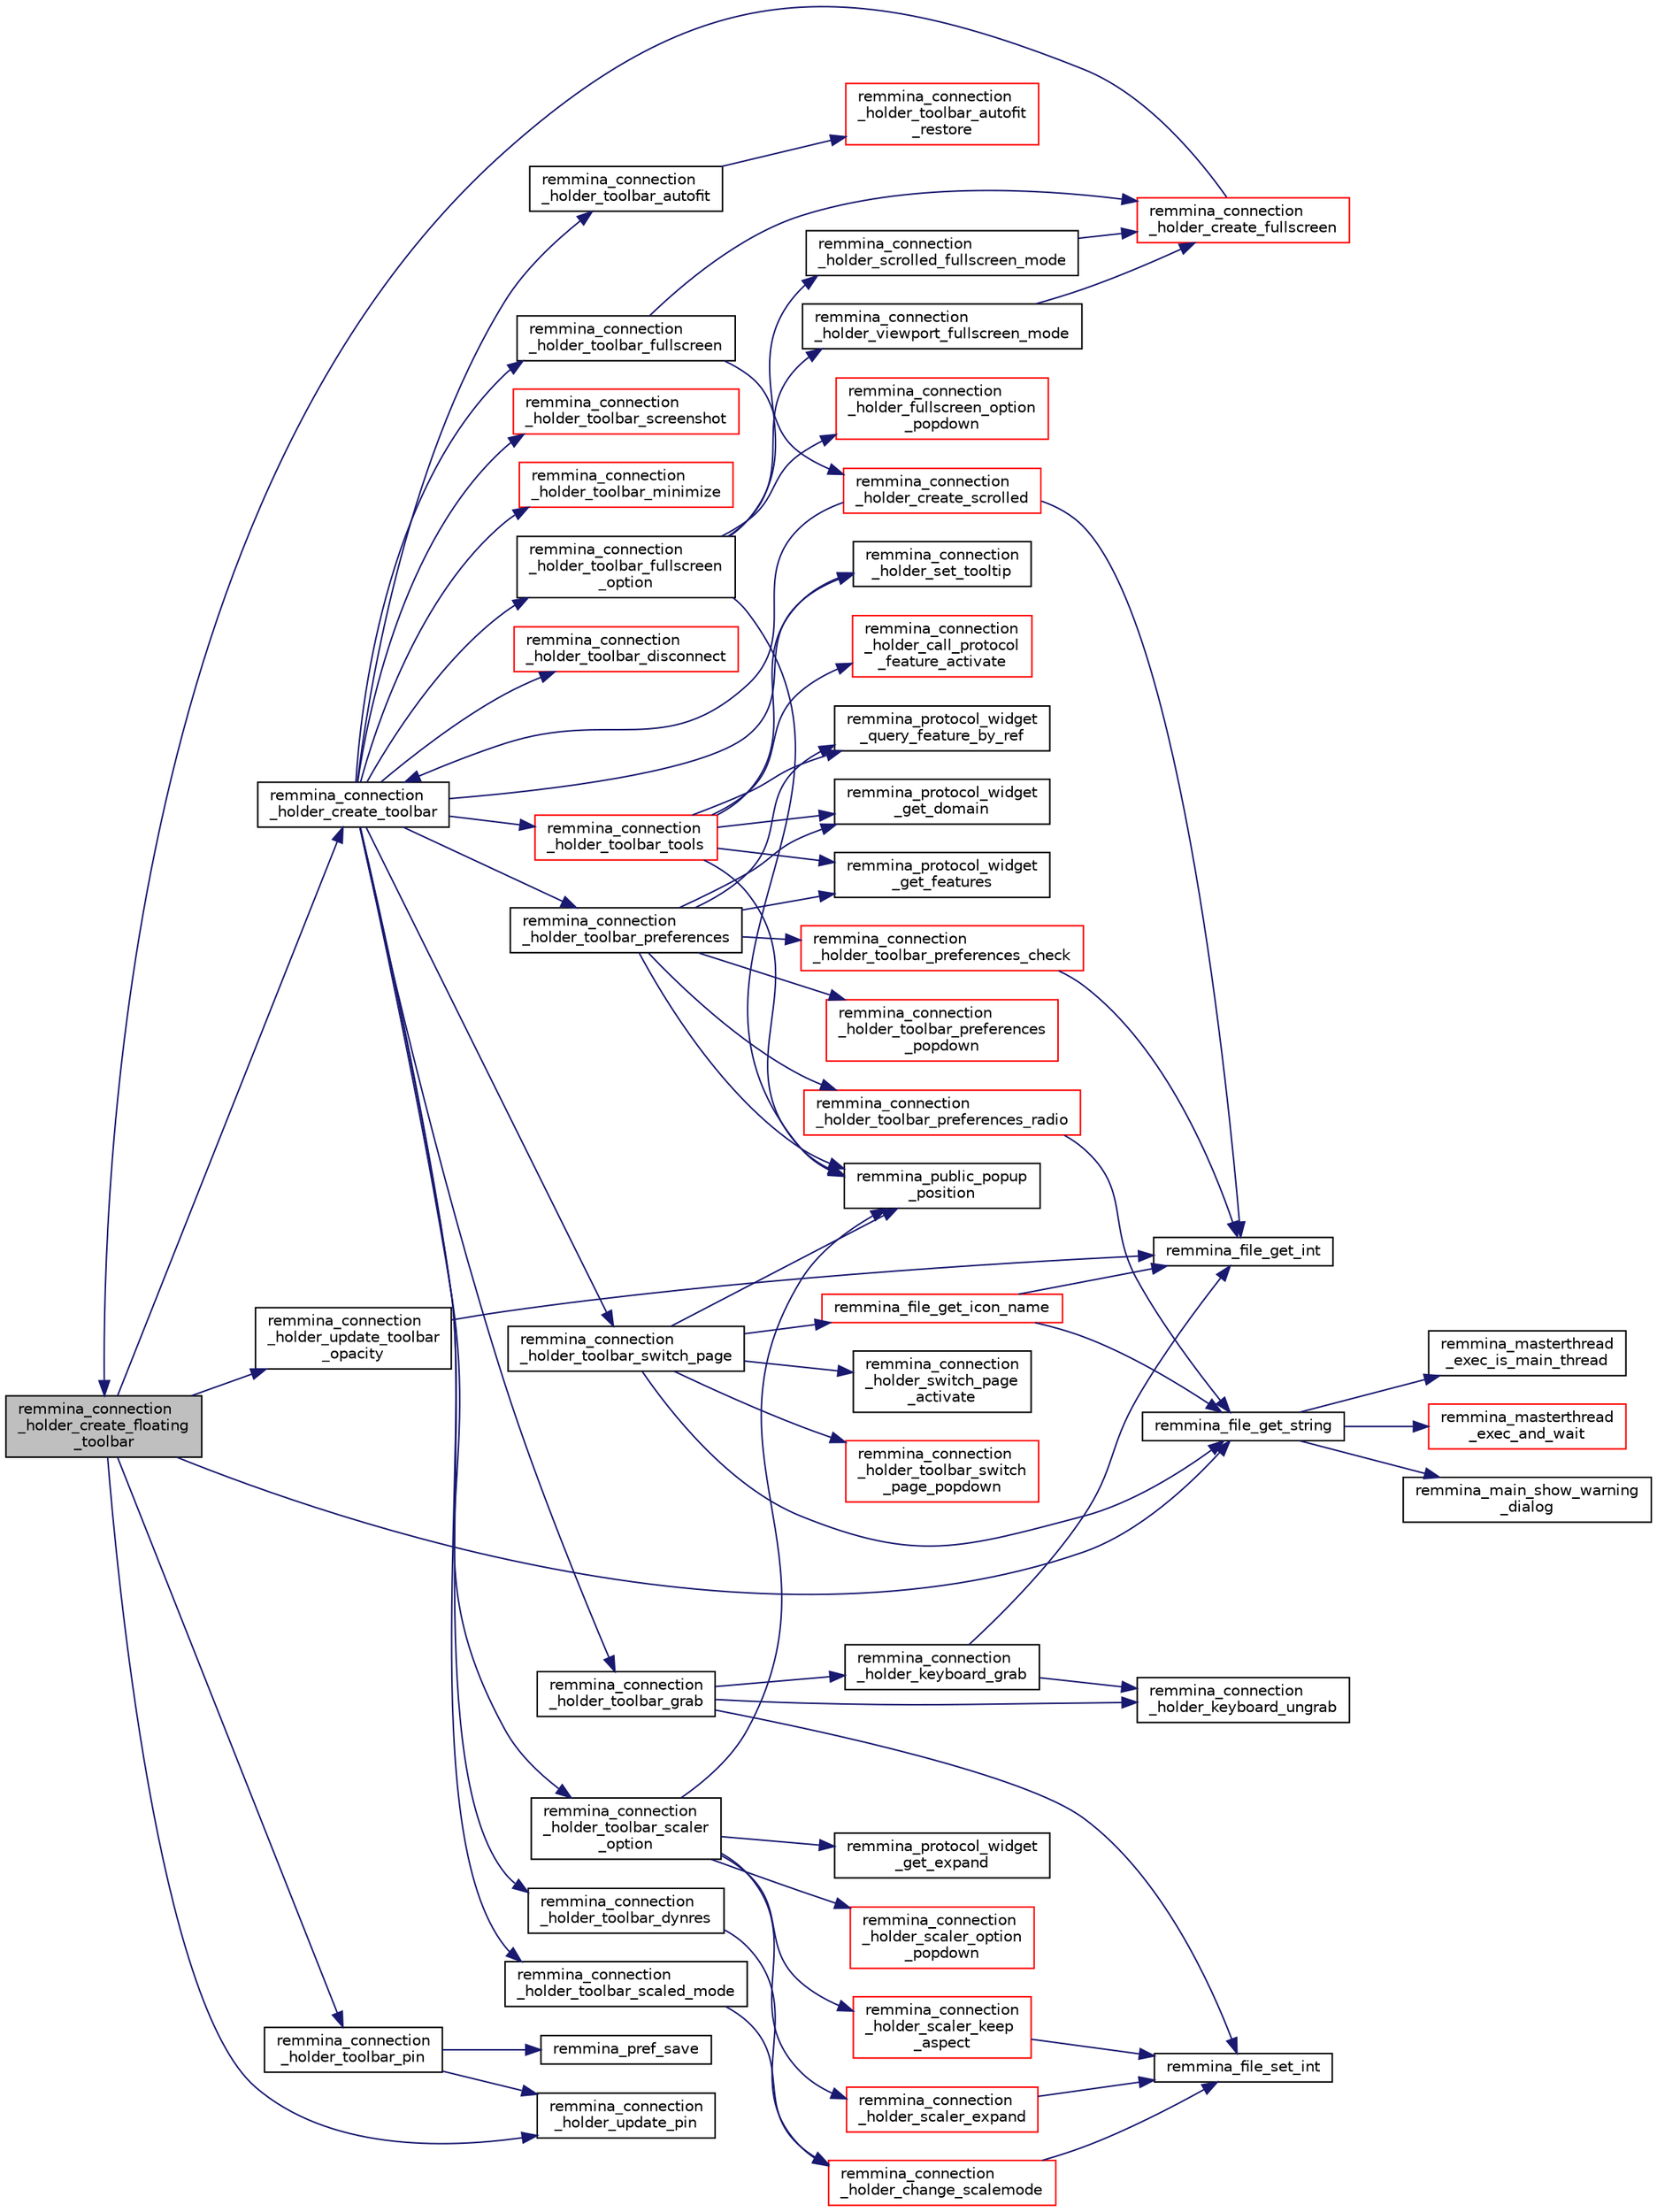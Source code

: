 digraph "remmina_connection_holder_create_floating_toolbar"
{
  edge [fontname="Helvetica",fontsize="10",labelfontname="Helvetica",labelfontsize="10"];
  node [fontname="Helvetica",fontsize="10",shape=record];
  rankdir="LR";
  Node1627 [label="remmina_connection\l_holder_create_floating\l_toolbar",height=0.2,width=0.4,color="black", fillcolor="grey75", style="filled", fontcolor="black"];
  Node1627 -> Node1628 [color="midnightblue",fontsize="10",style="solid",fontname="Helvetica"];
  Node1628 [label="remmina_connection\l_holder_create_toolbar",height=0.2,width=0.4,color="black", fillcolor="white", style="filled",URL="$remmina__connection__window_8c.html#af8138da72278e9e9000276e08a6fd984"];
  Node1628 -> Node1629 [color="midnightblue",fontsize="10",style="solid",fontname="Helvetica"];
  Node1629 [label="remmina_connection\l_holder_set_tooltip",height=0.2,width=0.4,color="black", fillcolor="white", style="filled",URL="$remmina__connection__window_8c.html#ac8196ece2700e66594020189362bd404"];
  Node1628 -> Node1630 [color="midnightblue",fontsize="10",style="solid",fontname="Helvetica"];
  Node1630 [label="remmina_connection\l_holder_toolbar_autofit",height=0.2,width=0.4,color="black", fillcolor="white", style="filled",URL="$remmina__connection__window_8c.html#ac679e10d8be64d56ed13043dd4df7d1c"];
  Node1630 -> Node1631 [color="midnightblue",fontsize="10",style="solid",fontname="Helvetica"];
  Node1631 [label="remmina_connection\l_holder_toolbar_autofit\l_restore",height=0.2,width=0.4,color="red", fillcolor="white", style="filled",URL="$remmina__connection__window_8c.html#a92a6aa97bc751b0c096583a66351ada1"];
  Node1628 -> Node1640 [color="midnightblue",fontsize="10",style="solid",fontname="Helvetica"];
  Node1640 [label="remmina_connection\l_holder_toolbar_fullscreen",height=0.2,width=0.4,color="black", fillcolor="white", style="filled",URL="$remmina__connection__window_8c.html#a02ac20f50f1b7b816bd7208127efdbee"];
  Node1640 -> Node1641 [color="midnightblue",fontsize="10",style="solid",fontname="Helvetica"];
  Node1641 [label="remmina_connection\l_holder_create_fullscreen",height=0.2,width=0.4,color="red", fillcolor="white", style="filled",URL="$remmina__connection__window_8c.html#ae67ca4d276339723c1ff87fc224eaccf"];
  Node1641 -> Node1627 [color="midnightblue",fontsize="10",style="solid",fontname="Helvetica"];
  Node1640 -> Node1752 [color="midnightblue",fontsize="10",style="solid",fontname="Helvetica"];
  Node1752 [label="remmina_connection\l_holder_create_scrolled",height=0.2,width=0.4,color="red", fillcolor="white", style="filled",URL="$remmina__connection__window_8c.html#a57b3656c37df65d276ddd50a16906dc7"];
  Node1752 -> Node1639 [color="midnightblue",fontsize="10",style="solid",fontname="Helvetica"];
  Node1639 [label="remmina_file_get_int",height=0.2,width=0.4,color="black", fillcolor="white", style="filled",URL="$remmina__file_8c.html#a4884356c195dcfb4ceacf641a1e74e66"];
  Node1752 -> Node1628 [color="midnightblue",fontsize="10",style="solid",fontname="Helvetica"];
  Node1628 -> Node1849 [color="midnightblue",fontsize="10",style="solid",fontname="Helvetica"];
  Node1849 [label="remmina_connection\l_holder_toolbar_fullscreen\l_option",height=0.2,width=0.4,color="black", fillcolor="white", style="filled",URL="$remmina__connection__window_8c.html#a1415cdcbed0e6fe9a7978586bf132207"];
  Node1849 -> Node1850 [color="midnightblue",fontsize="10",style="solid",fontname="Helvetica"];
  Node1850 [label="remmina_connection\l_holder_viewport_fullscreen_mode",height=0.2,width=0.4,color="black", fillcolor="white", style="filled",URL="$remmina__connection__window_8c.html#a0e99d0ff8c39f2c6de508eee9ef498c5"];
  Node1850 -> Node1641 [color="midnightblue",fontsize="10",style="solid",fontname="Helvetica"];
  Node1849 -> Node1851 [color="midnightblue",fontsize="10",style="solid",fontname="Helvetica"];
  Node1851 [label="remmina_connection\l_holder_scrolled_fullscreen_mode",height=0.2,width=0.4,color="black", fillcolor="white", style="filled",URL="$remmina__connection__window_8c.html#aa25cae5c0e15e13b817b925e42a044a9"];
  Node1851 -> Node1641 [color="midnightblue",fontsize="10",style="solid",fontname="Helvetica"];
  Node1849 -> Node1852 [color="midnightblue",fontsize="10",style="solid",fontname="Helvetica"];
  Node1852 [label="remmina_connection\l_holder_fullscreen_option\l_popdown",height=0.2,width=0.4,color="red", fillcolor="white", style="filled",URL="$remmina__connection__window_8c.html#ac1e63c7801614664d5da3ecd326a69e8"];
  Node1849 -> Node1853 [color="midnightblue",fontsize="10",style="solid",fontname="Helvetica"];
  Node1853 [label="remmina_public_popup\l_position",height=0.2,width=0.4,color="black", fillcolor="white", style="filled",URL="$remmina__public_8c.html#a92025b5f6512955f9c29608b5451a12c"];
  Node1628 -> Node1854 [color="midnightblue",fontsize="10",style="solid",fontname="Helvetica"];
  Node1854 [label="remmina_connection\l_holder_toolbar_switch_page",height=0.2,width=0.4,color="black", fillcolor="white", style="filled",URL="$remmina__connection__window_8c.html#aefad8c92a20121f0563bfeaf06c25e8e"];
  Node1854 -> Node1680 [color="midnightblue",fontsize="10",style="solid",fontname="Helvetica"];
  Node1680 [label="remmina_file_get_string",height=0.2,width=0.4,color="black", fillcolor="white", style="filled",URL="$remmina__file_8c.html#a8eb1b213d9d08c6ad13683ce05f4355e"];
  Node1680 -> Node1648 [color="midnightblue",fontsize="10",style="solid",fontname="Helvetica"];
  Node1648 [label="remmina_masterthread\l_exec_is_main_thread",height=0.2,width=0.4,color="black", fillcolor="white", style="filled",URL="$remmina__masterthread__exec_8c.html#a3a52e863a3a3da6da6bb5d36c13b7ff4"];
  Node1680 -> Node1649 [color="midnightblue",fontsize="10",style="solid",fontname="Helvetica"];
  Node1649 [label="remmina_masterthread\l_exec_and_wait",height=0.2,width=0.4,color="red", fillcolor="white", style="filled",URL="$remmina__masterthread__exec_8c.html#a14628c2470cac50e87916a70ea05c97d"];
  Node1680 -> Node1655 [color="midnightblue",fontsize="10",style="solid",fontname="Helvetica"];
  Node1655 [label="remmina_main_show_warning\l_dialog",height=0.2,width=0.4,color="black", fillcolor="white", style="filled",URL="$remmina__main_8c.html#ad99b9c0bf2fa8c166a8b4a09e06ffdf7"];
  Node1854 -> Node1689 [color="midnightblue",fontsize="10",style="solid",fontname="Helvetica"];
  Node1689 [label="remmina_file_get_icon_name",height=0.2,width=0.4,color="red", fillcolor="white", style="filled",URL="$remmina__file_8c.html#a2feb8e9e32f3ff4e2fac836e67a77331"];
  Node1689 -> Node1680 [color="midnightblue",fontsize="10",style="solid",fontname="Helvetica"];
  Node1689 -> Node1639 [color="midnightblue",fontsize="10",style="solid",fontname="Helvetica"];
  Node1854 -> Node1855 [color="midnightblue",fontsize="10",style="solid",fontname="Helvetica"];
  Node1855 [label="remmina_connection\l_holder_switch_page\l_activate",height=0.2,width=0.4,color="black", fillcolor="white", style="filled",URL="$remmina__connection__window_8c.html#a7db84f4e2649b46a81df340f10743f7f"];
  Node1854 -> Node1856 [color="midnightblue",fontsize="10",style="solid",fontname="Helvetica"];
  Node1856 [label="remmina_connection\l_holder_toolbar_switch\l_page_popdown",height=0.2,width=0.4,color="red", fillcolor="white", style="filled",URL="$remmina__connection__window_8c.html#ac8c524ed2e2854209d3c88df260e022f"];
  Node1854 -> Node1853 [color="midnightblue",fontsize="10",style="solid",fontname="Helvetica"];
  Node1628 -> Node1857 [color="midnightblue",fontsize="10",style="solid",fontname="Helvetica"];
  Node1857 [label="remmina_connection\l_holder_toolbar_dynres",height=0.2,width=0.4,color="black", fillcolor="white", style="filled",URL="$remmina__connection__window_8c.html#a576e3800c7371f63b27e3832848ac4e5"];
  Node1857 -> Node1858 [color="midnightblue",fontsize="10",style="solid",fontname="Helvetica"];
  Node1858 [label="remmina_connection\l_holder_change_scalemode",height=0.2,width=0.4,color="red", fillcolor="white", style="filled",URL="$remmina__connection__window_8c.html#a5565ebedf82eb9f2d54b7f447b4c930e"];
  Node1858 -> Node1768 [color="midnightblue",fontsize="10",style="solid",fontname="Helvetica"];
  Node1768 [label="remmina_file_set_int",height=0.2,width=0.4,color="black", fillcolor="white", style="filled",URL="$remmina__file_8c.html#af153b0d289ac93f6ecdaa15d5f3b9b8c"];
  Node1628 -> Node1860 [color="midnightblue",fontsize="10",style="solid",fontname="Helvetica"];
  Node1860 [label="remmina_connection\l_holder_toolbar_scaled_mode",height=0.2,width=0.4,color="black", fillcolor="white", style="filled",URL="$remmina__connection__window_8c.html#ad6136dd7c0867a5a5f1c0b0645632ee4"];
  Node1860 -> Node1858 [color="midnightblue",fontsize="10",style="solid",fontname="Helvetica"];
  Node1628 -> Node1861 [color="midnightblue",fontsize="10",style="solid",fontname="Helvetica"];
  Node1861 [label="remmina_connection\l_holder_toolbar_scaler\l_option",height=0.2,width=0.4,color="black", fillcolor="white", style="filled",URL="$remmina__connection__window_8c.html#a7a722d82899ce761356e47de2ac91452"];
  Node1861 -> Node1767 [color="midnightblue",fontsize="10",style="solid",fontname="Helvetica"];
  Node1767 [label="remmina_protocol_widget\l_get_expand",height=0.2,width=0.4,color="black", fillcolor="white", style="filled",URL="$remmina__protocol__widget_8c.html#a25bcb2ae99449624fed6f770218e3d25"];
  Node1861 -> Node1862 [color="midnightblue",fontsize="10",style="solid",fontname="Helvetica"];
  Node1862 [label="remmina_connection\l_holder_scaler_keep\l_aspect",height=0.2,width=0.4,color="red", fillcolor="white", style="filled",URL="$remmina__connection__window_8c.html#a2d6419b0ee62c2730b024152a06bb6bc"];
  Node1862 -> Node1768 [color="midnightblue",fontsize="10",style="solid",fontname="Helvetica"];
  Node1861 -> Node1864 [color="midnightblue",fontsize="10",style="solid",fontname="Helvetica"];
  Node1864 [label="remmina_connection\l_holder_scaler_expand",height=0.2,width=0.4,color="red", fillcolor="white", style="filled",URL="$remmina__connection__window_8c.html#a4495fca1215fef8e8484b7fee38ae996"];
  Node1864 -> Node1768 [color="midnightblue",fontsize="10",style="solid",fontname="Helvetica"];
  Node1861 -> Node1865 [color="midnightblue",fontsize="10",style="solid",fontname="Helvetica"];
  Node1865 [label="remmina_connection\l_holder_scaler_option\l_popdown",height=0.2,width=0.4,color="red", fillcolor="white", style="filled",URL="$remmina__connection__window_8c.html#a40efa9a7d27d7742477d73e7636a3d4e"];
  Node1861 -> Node1853 [color="midnightblue",fontsize="10",style="solid",fontname="Helvetica"];
  Node1628 -> Node1866 [color="midnightblue",fontsize="10",style="solid",fontname="Helvetica"];
  Node1866 [label="remmina_connection\l_holder_toolbar_grab",height=0.2,width=0.4,color="black", fillcolor="white", style="filled",URL="$remmina__connection__window_8c.html#ae505b986ad4b310e51a5e956eae3d2a0"];
  Node1866 -> Node1768 [color="midnightblue",fontsize="10",style="solid",fontname="Helvetica"];
  Node1866 -> Node1734 [color="midnightblue",fontsize="10",style="solid",fontname="Helvetica"];
  Node1734 [label="remmina_connection\l_holder_keyboard_grab",height=0.2,width=0.4,color="black", fillcolor="white", style="filled",URL="$remmina__connection__window_8c.html#a6bcba3905245597b6393bbdc8a210e3d"];
  Node1734 -> Node1639 [color="midnightblue",fontsize="10",style="solid",fontname="Helvetica"];
  Node1734 -> Node1728 [color="midnightblue",fontsize="10",style="solid",fontname="Helvetica"];
  Node1728 [label="remmina_connection\l_holder_keyboard_ungrab",height=0.2,width=0.4,color="black", fillcolor="white", style="filled",URL="$remmina__connection__window_8c.html#af137217cf6ef1ea58f40781f54fd8fe9"];
  Node1866 -> Node1728 [color="midnightblue",fontsize="10",style="solid",fontname="Helvetica"];
  Node1628 -> Node1867 [color="midnightblue",fontsize="10",style="solid",fontname="Helvetica"];
  Node1867 [label="remmina_connection\l_holder_toolbar_preferences",height=0.2,width=0.4,color="black", fillcolor="white", style="filled",URL="$remmina__connection__window_8c.html#a78ec7d6e66d6e6569c1a9a0230c74bc8"];
  Node1867 -> Node1868 [color="midnightblue",fontsize="10",style="solid",fontname="Helvetica"];
  Node1868 [label="remmina_protocol_widget\l_get_domain",height=0.2,width=0.4,color="black", fillcolor="white", style="filled",URL="$remmina__protocol__widget_8c.html#aef28374d0056407bad6204997d2c3bf9"];
  Node1867 -> Node1869 [color="midnightblue",fontsize="10",style="solid",fontname="Helvetica"];
  Node1869 [label="remmina_protocol_widget\l_get_features",height=0.2,width=0.4,color="black", fillcolor="white", style="filled",URL="$remmina__protocol__widget_8c.html#af9b6a2c2665010ab09a6d9943f9850bd"];
  Node1867 -> Node1870 [color="midnightblue",fontsize="10",style="solid",fontname="Helvetica"];
  Node1870 [label="remmina_protocol_widget\l_query_feature_by_ref",height=0.2,width=0.4,color="black", fillcolor="white", style="filled",URL="$remmina__protocol__widget_8c.html#a4017a800d7803a40d606ffce2578509a"];
  Node1867 -> Node1871 [color="midnightblue",fontsize="10",style="solid",fontname="Helvetica"];
  Node1871 [label="remmina_connection\l_holder_toolbar_preferences_radio",height=0.2,width=0.4,color="red", fillcolor="white", style="filled",URL="$remmina__connection__window_8c.html#a1ddab4aacc284c606ab237eae9c0b5a9"];
  Node1871 -> Node1680 [color="midnightblue",fontsize="10",style="solid",fontname="Helvetica"];
  Node1867 -> Node1873 [color="midnightblue",fontsize="10",style="solid",fontname="Helvetica"];
  Node1873 [label="remmina_connection\l_holder_toolbar_preferences_check",height=0.2,width=0.4,color="red", fillcolor="white", style="filled",URL="$remmina__connection__window_8c.html#ada0dce340f5f1484c496a2357e8a2c69"];
  Node1873 -> Node1639 [color="midnightblue",fontsize="10",style="solid",fontname="Helvetica"];
  Node1867 -> Node1875 [color="midnightblue",fontsize="10",style="solid",fontname="Helvetica"];
  Node1875 [label="remmina_connection\l_holder_toolbar_preferences\l_popdown",height=0.2,width=0.4,color="red", fillcolor="white", style="filled",URL="$remmina__connection__window_8c.html#a7f0d68059b8fe91317c6b62d9315ca44"];
  Node1867 -> Node1853 [color="midnightblue",fontsize="10",style="solid",fontname="Helvetica"];
  Node1628 -> Node1876 [color="midnightblue",fontsize="10",style="solid",fontname="Helvetica"];
  Node1876 [label="remmina_connection\l_holder_toolbar_tools",height=0.2,width=0.4,color="red", fillcolor="white", style="filled",URL="$remmina__connection__window_8c.html#a51cc0b2274049920f67c71047bd76213"];
  Node1876 -> Node1868 [color="midnightblue",fontsize="10",style="solid",fontname="Helvetica"];
  Node1876 -> Node1869 [color="midnightblue",fontsize="10",style="solid",fontname="Helvetica"];
  Node1876 -> Node1629 [color="midnightblue",fontsize="10",style="solid",fontname="Helvetica"];
  Node1876 -> Node1870 [color="midnightblue",fontsize="10",style="solid",fontname="Helvetica"];
  Node1876 -> Node1877 [color="midnightblue",fontsize="10",style="solid",fontname="Helvetica"];
  Node1877 [label="remmina_connection\l_holder_call_protocol\l_feature_activate",height=0.2,width=0.4,color="red", fillcolor="white", style="filled",URL="$remmina__connection__window_8c.html#a4507b43c6fd10bc68d9512c6b253a552"];
  Node1876 -> Node1853 [color="midnightblue",fontsize="10",style="solid",fontname="Helvetica"];
  Node1628 -> Node1883 [color="midnightblue",fontsize="10",style="solid",fontname="Helvetica"];
  Node1883 [label="remmina_connection\l_holder_toolbar_screenshot",height=0.2,width=0.4,color="red", fillcolor="white", style="filled",URL="$remmina__connection__window_8c.html#a7959ed5b51966bb0fb9e7b84bbb9878d"];
  Node1628 -> Node1887 [color="midnightblue",fontsize="10",style="solid",fontname="Helvetica"];
  Node1887 [label="remmina_connection\l_holder_toolbar_minimize",height=0.2,width=0.4,color="red", fillcolor="white", style="filled",URL="$remmina__connection__window_8c.html#ac4d1d30f9b5f09e300b18f60f37f5b8f"];
  Node1628 -> Node1888 [color="midnightblue",fontsize="10",style="solid",fontname="Helvetica"];
  Node1888 [label="remmina_connection\l_holder_toolbar_disconnect",height=0.2,width=0.4,color="red", fillcolor="white", style="filled",URL="$remmina__connection__window_8c.html#af1106bba32f40c7f42221a0483987503"];
  Node1627 -> Node1890 [color="midnightblue",fontsize="10",style="solid",fontname="Helvetica"];
  Node1890 [label="remmina_connection\l_holder_toolbar_pin",height=0.2,width=0.4,color="black", fillcolor="white", style="filled",URL="$remmina__connection__window_8c.html#a735747875f8442962795c7a2ec027378"];
  Node1890 -> Node1694 [color="midnightblue",fontsize="10",style="solid",fontname="Helvetica"];
  Node1694 [label="remmina_pref_save",height=0.2,width=0.4,color="black", fillcolor="white", style="filled",URL="$remmina__pref_8c.html#a1c614a5e7dc3cd415be6e0a926e26983"];
  Node1890 -> Node1891 [color="midnightblue",fontsize="10",style="solid",fontname="Helvetica"];
  Node1891 [label="remmina_connection\l_holder_update_pin",height=0.2,width=0.4,color="black", fillcolor="white", style="filled",URL="$remmina__connection__window_8c.html#aac226c5115a432b09cff71ecd772ea6c"];
  Node1627 -> Node1891 [color="midnightblue",fontsize="10",style="solid",fontname="Helvetica"];
  Node1627 -> Node1680 [color="midnightblue",fontsize="10",style="solid",fontname="Helvetica"];
  Node1627 -> Node1759 [color="midnightblue",fontsize="10",style="solid",fontname="Helvetica"];
  Node1759 [label="remmina_connection\l_holder_update_toolbar\l_opacity",height=0.2,width=0.4,color="black", fillcolor="white", style="filled",URL="$remmina__connection__window_8c.html#aac6895538e595984302a03c07bc51fbe"];
  Node1759 -> Node1639 [color="midnightblue",fontsize="10",style="solid",fontname="Helvetica"];
}
